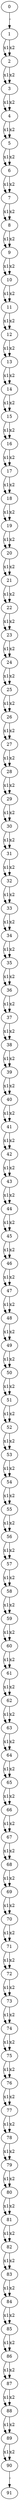 digraph G {
0;1;2;3;4;5;6;7;8;9;10;11;12;13;14;15;16;17;18;19;20;21;22;23;24;25;26;27;28;29;30;31;32;33;34;35;36;37;38;39;40;41;42;43;44;45;46;47;48;49;50;51;52;53;54;55;56;57;58;59;60;61;62;63;64;65;66;67;68;69;70;71;72;73;74;75;76;77;78;79;80;81;82;83;84;85;86;87;88;89;90;91;
0 -> 1 [label="'"]1 -> 2 [label="x1"];
1 -> 2 [label="x2"];
2 -> 3 [label="x1"];
2 -> 3 [label="x2"];
3 -> 4 [label="x1"];
3 -> 4 [label="x2"];
4 -> 5 [label="x1"];
4 -> 5 [label="x2"];
5 -> 6 [label="x1"];
5 -> 6 [label="x2"];
6 -> 7 [label="x1"];
6 -> 7 [label="x2"];
7 -> 8 [label="x1"];
7 -> 8 [label="x2"];
8 -> 9 [label="x1"];
8 -> 9 [label="x2"];
9 -> 10 [label="x1"];
9 -> 10 [label="x2"];
10 -> 11 [label="x1"];
10 -> 11 [label="x2"];
11 -> 12 [label="x1"];
11 -> 12 [label="x2"];
12 -> 13 [label="x1"];
12 -> 13 [label="x2"];
13 -> 14 [label="x1"];
13 -> 14 [label="x2"];
14 -> 15 [label="x1"];
14 -> 15 [label="x2"];
15 -> 16 [label="x1"];
15 -> 16 [label="x2"];
16 -> 17 [label="x1"];
16 -> 17 [label="x2"];
17 -> 18 [label="x1"];
17 -> 18 [label="x2"];
18 -> 19 [label="x1"];
18 -> 19 [label="x2"];
19 -> 20 [label="x1"];
19 -> 20 [label="x2"];
20 -> 21 [label="x1"];
20 -> 21 [label="x2"];
21 -> 22 [label="x1"];
21 -> 22 [label="x2"];
22 -> 23 [label="x1"];
22 -> 23 [label="x2"];
23 -> 24 [label="x1"];
23 -> 24 [label="x2"];
24 -> 25 [label="x1"];
24 -> 25 [label="x2"];
25 -> 26 [label="x1"];
25 -> 26 [label="x2"];
26 -> 27 [label="x1"];
26 -> 27 [label="x2"];
27 -> 28 [label="x1"];
27 -> 28 [label="x2"];
28 -> 29 [label="x1"];
28 -> 29 [label="x2"];
29 -> 30 [label="x1"];
29 -> 30 [label="x2"];
30 -> 31 [label="x1"];
30 -> 31 [label="x2"];
31 -> 32 [label="x1"];
31 -> 32 [label="x2"];
32 -> 33 [label="x1"];
32 -> 33 [label="x2"];
33 -> 34 [label="x1"];
33 -> 34 [label="x2"];
34 -> 35 [label="x1"];
34 -> 35 [label="x2"];
35 -> 36 [label="x1"];
35 -> 36 [label="x2"];
36 -> 37 [label="x1"];
36 -> 37 [label="x2"];
37 -> 38 [label="x1"];
37 -> 38 [label="x2"];
38 -> 39 [label="x1"];
38 -> 39 [label="x2"];
39 -> 40 [label="x1"];
39 -> 40 [label="x2"];
40 -> 41 [label="x1"];
40 -> 41 [label="x2"];
41 -> 42 [label="x1"];
41 -> 42 [label="x2"];
42 -> 43 [label="x1"];
42 -> 43 [label="x2"];
43 -> 44 [label="x1"];
43 -> 44 [label="x2"];
44 -> 45 [label="x1"];
44 -> 45 [label="x2"];
45 -> 46 [label="x1"];
45 -> 46 [label="x2"];
46 -> 47 [label="x1"];
46 -> 47 [label="x2"];
47 -> 48 [label="x1"];
47 -> 48 [label="x2"];
48 -> 49 [label="x1"];
48 -> 49 [label="x2"];
49 -> 50 [label="x1"];
49 -> 50 [label="x2"];
50 -> 51 [label="x1"];
50 -> 51 [label="x2"];
51 -> 52 [label="x1"];
51 -> 52 [label="x2"];
52 -> 53 [label="x1"];
52 -> 53 [label="x2"];
53 -> 54 [label="x1"];
53 -> 54 [label="x2"];
54 -> 55 [label="x1"];
54 -> 55 [label="x2"];
55 -> 56 [label="x1"];
55 -> 56 [label="x2"];
56 -> 57 [label="x1"];
56 -> 57 [label="x2"];
57 -> 58 [label="x1"];
57 -> 58 [label="x2"];
58 -> 59 [label="x1"];
58 -> 59 [label="x2"];
59 -> 60 [label="x1"];
59 -> 60 [label="x2"];
60 -> 61 [label="x1"];
60 -> 61 [label="x2"];
61 -> 62 [label="x1"];
61 -> 62 [label="x2"];
62 -> 63 [label="x1"];
62 -> 63 [label="x2"];
63 -> 64 [label="x1"];
63 -> 64 [label="x2"];
64 -> 65 [label="x1"];
64 -> 65 [label="x2"];
65 -> 66 [label="x1"];
65 -> 66 [label="x2"];
66 -> 67 [label="x1"];
66 -> 67 [label="x2"];
67 -> 68 [label="x1"];
67 -> 68 [label="x2"];
68 -> 69 [label="x1"];
68 -> 69 [label="x2"];
69 -> 70 [label="x1"];
69 -> 70 [label="x2"];
70 -> 71 [label="x1"];
70 -> 71 [label="x2"];
71 -> 72 [label="x1"];
71 -> 72 [label="x2"];
72 -> 73 [label="x1"];
72 -> 73 [label="x2"];
73 -> 74 [label="x1"];
73 -> 74 [label="x2"];
74 -> 75 [label="x1"];
74 -> 75 [label="x2"];
75 -> 76 [label="x1"];
75 -> 76 [label="x2"];
76 -> 77 [label="x1"];
76 -> 77 [label="x2"];
77 -> 78 [label="x1"];
77 -> 78 [label="x2"];
78 -> 79 [label="x1"];
78 -> 79 [label="x2"];
79 -> 80 [label="x1"];
79 -> 80 [label="x2"];
80 -> 81 [label="x1"];
80 -> 81 [label="x2"];
81 -> 82 [label="x1"];
81 -> 82 [label="x2"];
82 -> 83 [label="x1"];
82 -> 83 [label="x2"];
83 -> 84 [label="x1"];
83 -> 84 [label="x2"];
84 -> 85 [label="x1"];
84 -> 85 [label="x2"];
85 -> 86 [label="x1"];
85 -> 86 [label="x2"];
86 -> 87 [label="x1"];
86 -> 87 [label="x2"];
87 -> 88 [label="x1"];
87 -> 88 [label="x2"];
88 -> 89 [label="x1"];
88 -> 89 [label="x2"];
89 -> 90 [label="x1"];
89 -> 90 [label="x2"];
90 -> 91 [label="'"]
}